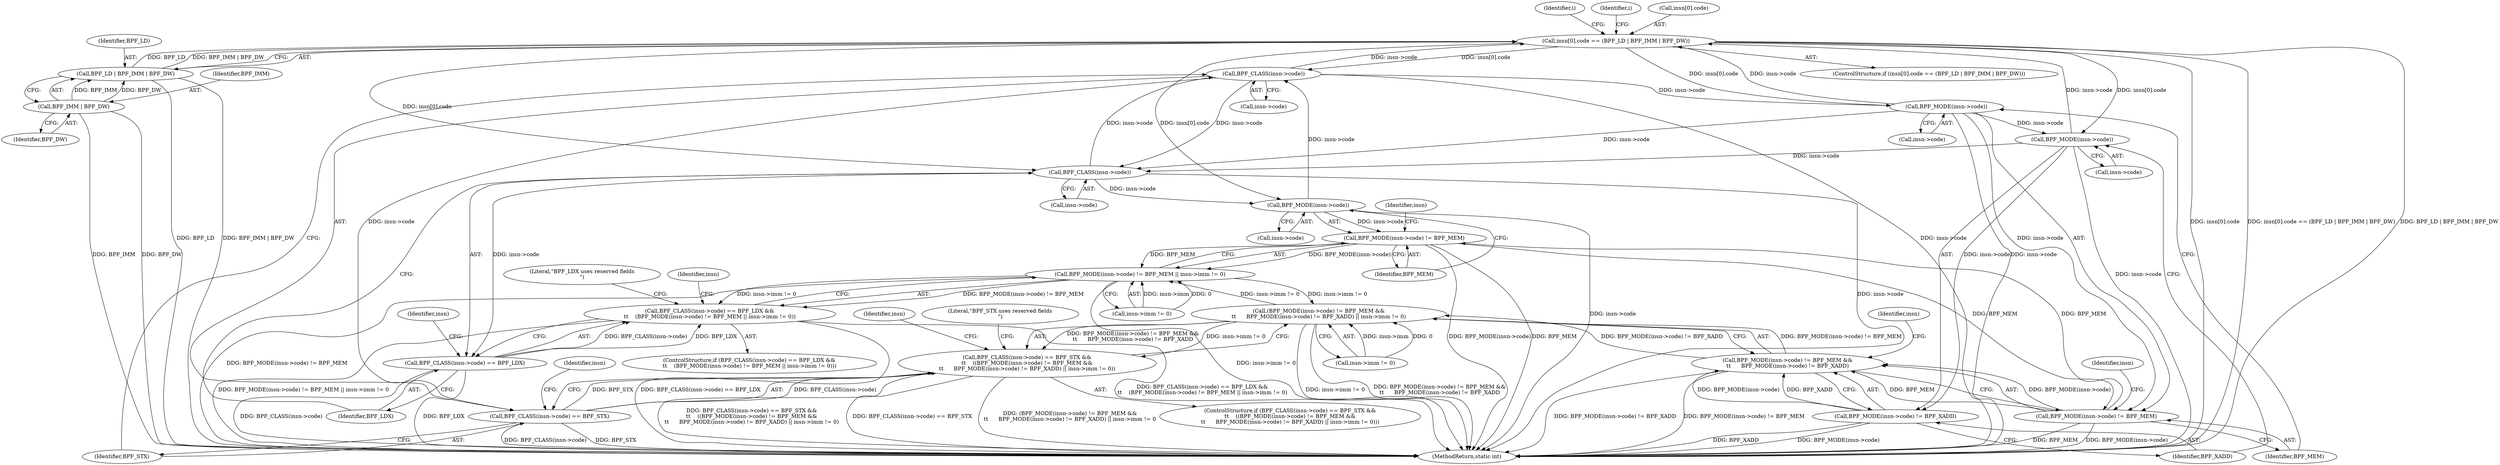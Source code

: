 digraph "0_linux_92117d8443bc5afacc8d5ba82e541946310f106e_4@array" {
"1000199" [label="(Call,insn[0].code == (BPF_LD | BPF_IMM | BPF_DW))"];
"1000168" [label="(Call,BPF_CLASS(insn->code))"];
"1000199" [label="(Call,insn[0].code == (BPF_LD | BPF_IMM | BPF_DW))"];
"1000176" [label="(Call,BPF_MODE(insn->code))"];
"1000182" [label="(Call,BPF_MODE(insn->code))"];
"1000205" [label="(Call,BPF_LD | BPF_IMM | BPF_DW)"];
"1000207" [label="(Call,BPF_IMM | BPF_DW)"];
"1000142" [label="(Call,BPF_CLASS(insn->code))"];
"1000149" [label="(Call,BPF_MODE(insn->code))"];
"1000141" [label="(Call,BPF_CLASS(insn->code) == BPF_LDX)"];
"1000140" [label="(Call,BPF_CLASS(insn->code) == BPF_LDX &&\n\t\t    (BPF_MODE(insn->code) != BPF_MEM || insn->imm != 0))"];
"1000148" [label="(Call,BPF_MODE(insn->code) != BPF_MEM)"];
"1000147" [label="(Call,BPF_MODE(insn->code) != BPF_MEM || insn->imm != 0)"];
"1000173" [label="(Call,(BPF_MODE(insn->code) != BPF_MEM &&\n\t\t      BPF_MODE(insn->code) != BPF_XADD) || insn->imm != 0)"];
"1000166" [label="(Call,BPF_CLASS(insn->code) == BPF_STX &&\n\t\t    ((BPF_MODE(insn->code) != BPF_MEM &&\n\t\t      BPF_MODE(insn->code) != BPF_XADD) || insn->imm != 0))"];
"1000175" [label="(Call,BPF_MODE(insn->code) != BPF_MEM)"];
"1000174" [label="(Call,BPF_MODE(insn->code) != BPF_MEM &&\n\t\t      BPF_MODE(insn->code) != BPF_XADD)"];
"1000167" [label="(Call,BPF_CLASS(insn->code) == BPF_STX)"];
"1000181" [label="(Call,BPF_MODE(insn->code) != BPF_XADD)"];
"1000206" [label="(Identifier,BPF_LD)"];
"1000208" [label="(Identifier,BPF_IMM)"];
"1000153" [label="(Identifier,BPF_MEM)"];
"1000151" [label="(Identifier,insn)"];
"1000187" [label="(Call,insn->imm != 0)"];
"1000216" [label="(Identifier,i)"];
"1000148" [label="(Call,BPF_MODE(insn->code) != BPF_MEM)"];
"1000147" [label="(Call,BPF_MODE(insn->code) != BPF_MEM || insn->imm != 0)"];
"1000172" [label="(Identifier,BPF_STX)"];
"1000183" [label="(Call,insn->code)"];
"1000178" [label="(Identifier,insn)"];
"1000177" [label="(Call,insn->code)"];
"1000146" [label="(Identifier,BPF_LDX)"];
"1000168" [label="(Call,BPF_CLASS(insn->code))"];
"1000180" [label="(Identifier,BPF_MEM)"];
"1000140" [label="(Call,BPF_CLASS(insn->code) == BPF_LDX &&\n\t\t    (BPF_MODE(insn->code) != BPF_MEM || insn->imm != 0))"];
"1000202" [label="(Identifier,insn)"];
"1000169" [label="(Call,insn->code)"];
"1000194" [label="(Literal,\"BPF_STX uses reserved fields\n\")"];
"1000175" [label="(Call,BPF_MODE(insn->code) != BPF_MEM)"];
"1000198" [label="(ControlStructure,if (insn[0].code == (BPF_LD | BPF_IMM | BPF_DW)))"];
"1000176" [label="(Call,BPF_MODE(insn->code))"];
"1000161" [label="(Literal,\"BPF_LDX uses reserved fields\n\")"];
"1000135" [label="(Identifier,i)"];
"1000199" [label="(Call,insn[0].code == (BPF_LD | BPF_IMM | BPF_DW))"];
"1000205" [label="(Call,BPF_LD | BPF_IMM | BPF_DW)"];
"1000150" [label="(Call,insn->code)"];
"1000156" [label="(Identifier,insn)"];
"1000200" [label="(Call,insn[0].code)"];
"1000209" [label="(Identifier,BPF_DW)"];
"1000390" [label="(MethodReturn,static int)"];
"1000174" [label="(Call,BPF_MODE(insn->code) != BPF_MEM &&\n\t\t      BPF_MODE(insn->code) != BPF_XADD)"];
"1000181" [label="(Call,BPF_MODE(insn->code) != BPF_XADD)"];
"1000149" [label="(Call,BPF_MODE(insn->code))"];
"1000184" [label="(Identifier,insn)"];
"1000142" [label="(Call,BPF_CLASS(insn->code))"];
"1000139" [label="(ControlStructure,if (BPF_CLASS(insn->code) == BPF_LDX &&\n\t\t    (BPF_MODE(insn->code) != BPF_MEM || insn->imm != 0)))"];
"1000154" [label="(Call,insn->imm != 0)"];
"1000182" [label="(Call,BPF_MODE(insn->code))"];
"1000141" [label="(Call,BPF_CLASS(insn->code) == BPF_LDX)"];
"1000166" [label="(Call,BPF_CLASS(insn->code) == BPF_STX &&\n\t\t    ((BPF_MODE(insn->code) != BPF_MEM &&\n\t\t      BPF_MODE(insn->code) != BPF_XADD) || insn->imm != 0))"];
"1000165" [label="(ControlStructure,if (BPF_CLASS(insn->code) == BPF_STX &&\n\t\t    ((BPF_MODE(insn->code) != BPF_MEM &&\n\t\t      BPF_MODE(insn->code) != BPF_XADD) || insn->imm != 0)))"];
"1000143" [label="(Call,insn->code)"];
"1000189" [label="(Identifier,insn)"];
"1000186" [label="(Identifier,BPF_XADD)"];
"1000170" [label="(Identifier,insn)"];
"1000173" [label="(Call,(BPF_MODE(insn->code) != BPF_MEM &&\n\t\t      BPF_MODE(insn->code) != BPF_XADD) || insn->imm != 0)"];
"1000167" [label="(Call,BPF_CLASS(insn->code) == BPF_STX)"];
"1000207" [label="(Call,BPF_IMM | BPF_DW)"];
"1000199" -> "1000198"  [label="AST: "];
"1000199" -> "1000205"  [label="CFG: "];
"1000200" -> "1000199"  [label="AST: "];
"1000205" -> "1000199"  [label="AST: "];
"1000216" -> "1000199"  [label="CFG: "];
"1000135" -> "1000199"  [label="CFG: "];
"1000199" -> "1000390"  [label="DDG: insn[0].code"];
"1000199" -> "1000390"  [label="DDG: insn[0].code == (BPF_LD | BPF_IMM | BPF_DW)"];
"1000199" -> "1000390"  [label="DDG: BPF_LD | BPF_IMM | BPF_DW"];
"1000199" -> "1000142"  [label="DDG: insn[0].code"];
"1000199" -> "1000149"  [label="DDG: insn[0].code"];
"1000199" -> "1000168"  [label="DDG: insn[0].code"];
"1000199" -> "1000176"  [label="DDG: insn[0].code"];
"1000199" -> "1000182"  [label="DDG: insn[0].code"];
"1000168" -> "1000199"  [label="DDG: insn->code"];
"1000176" -> "1000199"  [label="DDG: insn->code"];
"1000182" -> "1000199"  [label="DDG: insn->code"];
"1000205" -> "1000199"  [label="DDG: BPF_LD"];
"1000205" -> "1000199"  [label="DDG: BPF_IMM | BPF_DW"];
"1000168" -> "1000167"  [label="AST: "];
"1000168" -> "1000169"  [label="CFG: "];
"1000169" -> "1000168"  [label="AST: "];
"1000172" -> "1000168"  [label="CFG: "];
"1000168" -> "1000390"  [label="DDG: insn->code"];
"1000168" -> "1000142"  [label="DDG: insn->code"];
"1000168" -> "1000167"  [label="DDG: insn->code"];
"1000142" -> "1000168"  [label="DDG: insn->code"];
"1000149" -> "1000168"  [label="DDG: insn->code"];
"1000168" -> "1000176"  [label="DDG: insn->code"];
"1000176" -> "1000175"  [label="AST: "];
"1000176" -> "1000177"  [label="CFG: "];
"1000177" -> "1000176"  [label="AST: "];
"1000180" -> "1000176"  [label="CFG: "];
"1000176" -> "1000390"  [label="DDG: insn->code"];
"1000176" -> "1000142"  [label="DDG: insn->code"];
"1000176" -> "1000175"  [label="DDG: insn->code"];
"1000176" -> "1000182"  [label="DDG: insn->code"];
"1000182" -> "1000181"  [label="AST: "];
"1000182" -> "1000183"  [label="CFG: "];
"1000183" -> "1000182"  [label="AST: "];
"1000186" -> "1000182"  [label="CFG: "];
"1000182" -> "1000390"  [label="DDG: insn->code"];
"1000182" -> "1000142"  [label="DDG: insn->code"];
"1000182" -> "1000181"  [label="DDG: insn->code"];
"1000205" -> "1000207"  [label="CFG: "];
"1000206" -> "1000205"  [label="AST: "];
"1000207" -> "1000205"  [label="AST: "];
"1000205" -> "1000390"  [label="DDG: BPF_LD"];
"1000205" -> "1000390"  [label="DDG: BPF_IMM | BPF_DW"];
"1000207" -> "1000205"  [label="DDG: BPF_IMM"];
"1000207" -> "1000205"  [label="DDG: BPF_DW"];
"1000207" -> "1000209"  [label="CFG: "];
"1000208" -> "1000207"  [label="AST: "];
"1000209" -> "1000207"  [label="AST: "];
"1000207" -> "1000390"  [label="DDG: BPF_DW"];
"1000207" -> "1000390"  [label="DDG: BPF_IMM"];
"1000142" -> "1000141"  [label="AST: "];
"1000142" -> "1000143"  [label="CFG: "];
"1000143" -> "1000142"  [label="AST: "];
"1000146" -> "1000142"  [label="CFG: "];
"1000142" -> "1000390"  [label="DDG: insn->code"];
"1000142" -> "1000141"  [label="DDG: insn->code"];
"1000142" -> "1000149"  [label="DDG: insn->code"];
"1000149" -> "1000148"  [label="AST: "];
"1000149" -> "1000150"  [label="CFG: "];
"1000150" -> "1000149"  [label="AST: "];
"1000153" -> "1000149"  [label="CFG: "];
"1000149" -> "1000390"  [label="DDG: insn->code"];
"1000149" -> "1000148"  [label="DDG: insn->code"];
"1000141" -> "1000140"  [label="AST: "];
"1000141" -> "1000146"  [label="CFG: "];
"1000146" -> "1000141"  [label="AST: "];
"1000151" -> "1000141"  [label="CFG: "];
"1000140" -> "1000141"  [label="CFG: "];
"1000141" -> "1000390"  [label="DDG: BPF_CLASS(insn->code)"];
"1000141" -> "1000390"  [label="DDG: BPF_LDX"];
"1000141" -> "1000140"  [label="DDG: BPF_CLASS(insn->code)"];
"1000141" -> "1000140"  [label="DDG: BPF_LDX"];
"1000140" -> "1000139"  [label="AST: "];
"1000140" -> "1000147"  [label="CFG: "];
"1000147" -> "1000140"  [label="AST: "];
"1000161" -> "1000140"  [label="CFG: "];
"1000170" -> "1000140"  [label="CFG: "];
"1000140" -> "1000390"  [label="DDG: BPF_CLASS(insn->code) == BPF_LDX"];
"1000140" -> "1000390"  [label="DDG: BPF_CLASS(insn->code) == BPF_LDX &&\n\t\t    (BPF_MODE(insn->code) != BPF_MEM || insn->imm != 0)"];
"1000140" -> "1000390"  [label="DDG: BPF_MODE(insn->code) != BPF_MEM || insn->imm != 0"];
"1000147" -> "1000140"  [label="DDG: BPF_MODE(insn->code) != BPF_MEM"];
"1000147" -> "1000140"  [label="DDG: insn->imm != 0"];
"1000148" -> "1000147"  [label="AST: "];
"1000148" -> "1000153"  [label="CFG: "];
"1000153" -> "1000148"  [label="AST: "];
"1000156" -> "1000148"  [label="CFG: "];
"1000147" -> "1000148"  [label="CFG: "];
"1000148" -> "1000390"  [label="DDG: BPF_MODE(insn->code)"];
"1000148" -> "1000390"  [label="DDG: BPF_MEM"];
"1000148" -> "1000147"  [label="DDG: BPF_MODE(insn->code)"];
"1000148" -> "1000147"  [label="DDG: BPF_MEM"];
"1000175" -> "1000148"  [label="DDG: BPF_MEM"];
"1000148" -> "1000175"  [label="DDG: BPF_MEM"];
"1000147" -> "1000154"  [label="CFG: "];
"1000154" -> "1000147"  [label="AST: "];
"1000147" -> "1000390"  [label="DDG: BPF_MODE(insn->code) != BPF_MEM"];
"1000147" -> "1000390"  [label="DDG: insn->imm != 0"];
"1000173" -> "1000147"  [label="DDG: insn->imm != 0"];
"1000154" -> "1000147"  [label="DDG: insn->imm"];
"1000154" -> "1000147"  [label="DDG: 0"];
"1000147" -> "1000173"  [label="DDG: insn->imm != 0"];
"1000173" -> "1000166"  [label="AST: "];
"1000173" -> "1000174"  [label="CFG: "];
"1000173" -> "1000187"  [label="CFG: "];
"1000174" -> "1000173"  [label="AST: "];
"1000187" -> "1000173"  [label="AST: "];
"1000166" -> "1000173"  [label="CFG: "];
"1000173" -> "1000390"  [label="DDG: insn->imm != 0"];
"1000173" -> "1000390"  [label="DDG: BPF_MODE(insn->code) != BPF_MEM &&\n\t\t      BPF_MODE(insn->code) != BPF_XADD"];
"1000173" -> "1000166"  [label="DDG: BPF_MODE(insn->code) != BPF_MEM &&\n\t\t      BPF_MODE(insn->code) != BPF_XADD"];
"1000173" -> "1000166"  [label="DDG: insn->imm != 0"];
"1000174" -> "1000173"  [label="DDG: BPF_MODE(insn->code) != BPF_MEM"];
"1000174" -> "1000173"  [label="DDG: BPF_MODE(insn->code) != BPF_XADD"];
"1000187" -> "1000173"  [label="DDG: insn->imm"];
"1000187" -> "1000173"  [label="DDG: 0"];
"1000166" -> "1000165"  [label="AST: "];
"1000166" -> "1000167"  [label="CFG: "];
"1000167" -> "1000166"  [label="AST: "];
"1000194" -> "1000166"  [label="CFG: "];
"1000202" -> "1000166"  [label="CFG: "];
"1000166" -> "1000390"  [label="DDG: BPF_CLASS(insn->code) == BPF_STX &&\n\t\t    ((BPF_MODE(insn->code) != BPF_MEM &&\n\t\t      BPF_MODE(insn->code) != BPF_XADD) || insn->imm != 0)"];
"1000166" -> "1000390"  [label="DDG: BPF_CLASS(insn->code) == BPF_STX"];
"1000166" -> "1000390"  [label="DDG: (BPF_MODE(insn->code) != BPF_MEM &&\n\t\t      BPF_MODE(insn->code) != BPF_XADD) || insn->imm != 0"];
"1000167" -> "1000166"  [label="DDG: BPF_CLASS(insn->code)"];
"1000167" -> "1000166"  [label="DDG: BPF_STX"];
"1000175" -> "1000174"  [label="AST: "];
"1000175" -> "1000180"  [label="CFG: "];
"1000180" -> "1000175"  [label="AST: "];
"1000184" -> "1000175"  [label="CFG: "];
"1000174" -> "1000175"  [label="CFG: "];
"1000175" -> "1000390"  [label="DDG: BPF_MEM"];
"1000175" -> "1000390"  [label="DDG: BPF_MODE(insn->code)"];
"1000175" -> "1000174"  [label="DDG: BPF_MODE(insn->code)"];
"1000175" -> "1000174"  [label="DDG: BPF_MEM"];
"1000174" -> "1000181"  [label="CFG: "];
"1000181" -> "1000174"  [label="AST: "];
"1000189" -> "1000174"  [label="CFG: "];
"1000174" -> "1000390"  [label="DDG: BPF_MODE(insn->code) != BPF_XADD"];
"1000174" -> "1000390"  [label="DDG: BPF_MODE(insn->code) != BPF_MEM"];
"1000181" -> "1000174"  [label="DDG: BPF_MODE(insn->code)"];
"1000181" -> "1000174"  [label="DDG: BPF_XADD"];
"1000167" -> "1000172"  [label="CFG: "];
"1000172" -> "1000167"  [label="AST: "];
"1000178" -> "1000167"  [label="CFG: "];
"1000167" -> "1000390"  [label="DDG: BPF_CLASS(insn->code)"];
"1000167" -> "1000390"  [label="DDG: BPF_STX"];
"1000181" -> "1000186"  [label="CFG: "];
"1000186" -> "1000181"  [label="AST: "];
"1000181" -> "1000390"  [label="DDG: BPF_MODE(insn->code)"];
"1000181" -> "1000390"  [label="DDG: BPF_XADD"];
}

